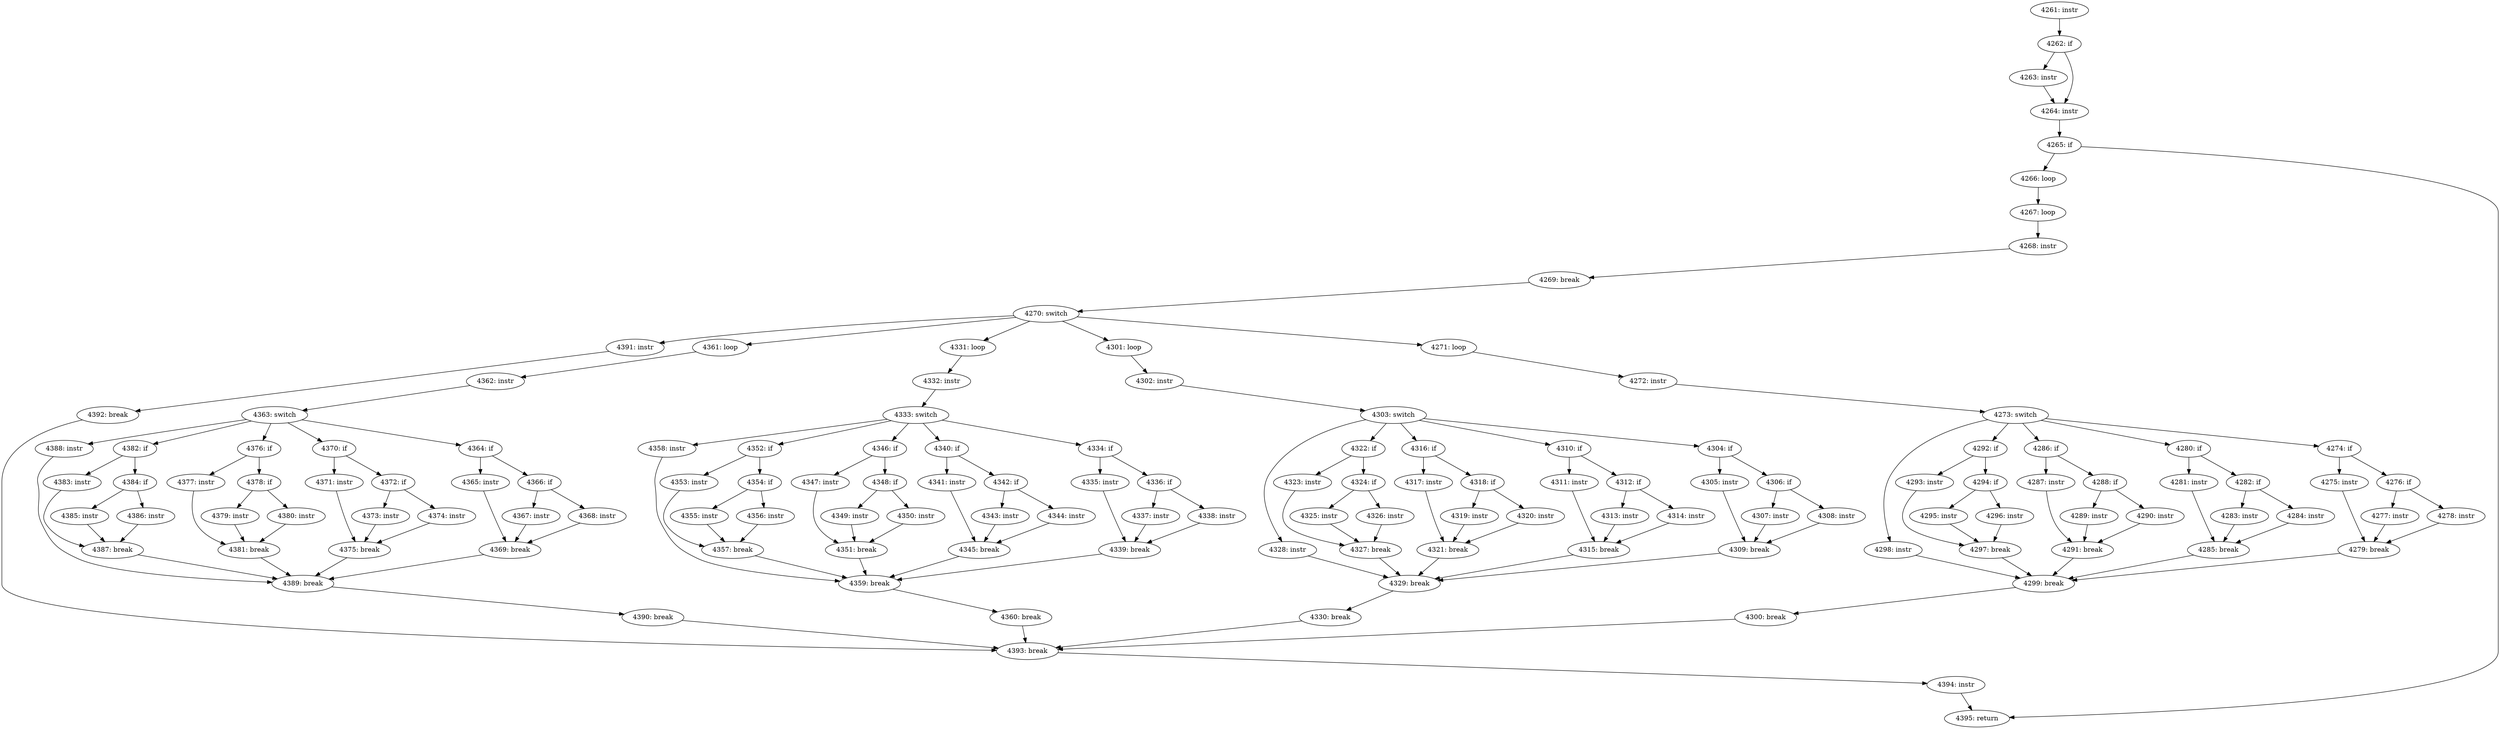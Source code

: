 digraph CFG_tcp_send_challenge_ack {
4261 [label="4261: instr"]
	4261 -> 4262
4262 [label="4262: if"]
	4262 -> 4263
	4262 -> 4264
4263 [label="4263: instr"]
	4263 -> 4264
4264 [label="4264: instr"]
	4264 -> 4265
4265 [label="4265: if"]
	4265 -> 4266
	4265 -> 4395
4266 [label="4266: loop"]
	4266 -> 4267
4267 [label="4267: loop"]
	4267 -> 4268
4268 [label="4268: instr"]
	4268 -> 4269
4269 [label="4269: break"]
	4269 -> 4270
4270 [label="4270: switch"]
	4270 -> 4391
	4270 -> 4361
	4270 -> 4331
	4270 -> 4301
	4270 -> 4271
4271 [label="4271: loop"]
	4271 -> 4272
4272 [label="4272: instr"]
	4272 -> 4273
4273 [label="4273: switch"]
	4273 -> 4298
	4273 -> 4292
	4273 -> 4286
	4273 -> 4280
	4273 -> 4274
4274 [label="4274: if"]
	4274 -> 4275
	4274 -> 4276
4275 [label="4275: instr"]
	4275 -> 4279
4276 [label="4276: if"]
	4276 -> 4277
	4276 -> 4278
4277 [label="4277: instr"]
	4277 -> 4279
4278 [label="4278: instr"]
	4278 -> 4279
4279 [label="4279: break"]
	4279 -> 4299
4280 [label="4280: if"]
	4280 -> 4281
	4280 -> 4282
4281 [label="4281: instr"]
	4281 -> 4285
4282 [label="4282: if"]
	4282 -> 4283
	4282 -> 4284
4283 [label="4283: instr"]
	4283 -> 4285
4284 [label="4284: instr"]
	4284 -> 4285
4285 [label="4285: break"]
	4285 -> 4299
4286 [label="4286: if"]
	4286 -> 4287
	4286 -> 4288
4287 [label="4287: instr"]
	4287 -> 4291
4288 [label="4288: if"]
	4288 -> 4289
	4288 -> 4290
4289 [label="4289: instr"]
	4289 -> 4291
4290 [label="4290: instr"]
	4290 -> 4291
4291 [label="4291: break"]
	4291 -> 4299
4292 [label="4292: if"]
	4292 -> 4293
	4292 -> 4294
4293 [label="4293: instr"]
	4293 -> 4297
4294 [label="4294: if"]
	4294 -> 4295
	4294 -> 4296
4295 [label="4295: instr"]
	4295 -> 4297
4296 [label="4296: instr"]
	4296 -> 4297
4297 [label="4297: break"]
	4297 -> 4299
4298 [label="4298: instr"]
	4298 -> 4299
4299 [label="4299: break"]
	4299 -> 4300
4300 [label="4300: break"]
	4300 -> 4393
4301 [label="4301: loop"]
	4301 -> 4302
4302 [label="4302: instr"]
	4302 -> 4303
4303 [label="4303: switch"]
	4303 -> 4328
	4303 -> 4322
	4303 -> 4316
	4303 -> 4310
	4303 -> 4304
4304 [label="4304: if"]
	4304 -> 4305
	4304 -> 4306
4305 [label="4305: instr"]
	4305 -> 4309
4306 [label="4306: if"]
	4306 -> 4307
	4306 -> 4308
4307 [label="4307: instr"]
	4307 -> 4309
4308 [label="4308: instr"]
	4308 -> 4309
4309 [label="4309: break"]
	4309 -> 4329
4310 [label="4310: if"]
	4310 -> 4311
	4310 -> 4312
4311 [label="4311: instr"]
	4311 -> 4315
4312 [label="4312: if"]
	4312 -> 4313
	4312 -> 4314
4313 [label="4313: instr"]
	4313 -> 4315
4314 [label="4314: instr"]
	4314 -> 4315
4315 [label="4315: break"]
	4315 -> 4329
4316 [label="4316: if"]
	4316 -> 4317
	4316 -> 4318
4317 [label="4317: instr"]
	4317 -> 4321
4318 [label="4318: if"]
	4318 -> 4319
	4318 -> 4320
4319 [label="4319: instr"]
	4319 -> 4321
4320 [label="4320: instr"]
	4320 -> 4321
4321 [label="4321: break"]
	4321 -> 4329
4322 [label="4322: if"]
	4322 -> 4323
	4322 -> 4324
4323 [label="4323: instr"]
	4323 -> 4327
4324 [label="4324: if"]
	4324 -> 4325
	4324 -> 4326
4325 [label="4325: instr"]
	4325 -> 4327
4326 [label="4326: instr"]
	4326 -> 4327
4327 [label="4327: break"]
	4327 -> 4329
4328 [label="4328: instr"]
	4328 -> 4329
4329 [label="4329: break"]
	4329 -> 4330
4330 [label="4330: break"]
	4330 -> 4393
4331 [label="4331: loop"]
	4331 -> 4332
4332 [label="4332: instr"]
	4332 -> 4333
4333 [label="4333: switch"]
	4333 -> 4358
	4333 -> 4352
	4333 -> 4346
	4333 -> 4340
	4333 -> 4334
4334 [label="4334: if"]
	4334 -> 4335
	4334 -> 4336
4335 [label="4335: instr"]
	4335 -> 4339
4336 [label="4336: if"]
	4336 -> 4337
	4336 -> 4338
4337 [label="4337: instr"]
	4337 -> 4339
4338 [label="4338: instr"]
	4338 -> 4339
4339 [label="4339: break"]
	4339 -> 4359
4340 [label="4340: if"]
	4340 -> 4341
	4340 -> 4342
4341 [label="4341: instr"]
	4341 -> 4345
4342 [label="4342: if"]
	4342 -> 4343
	4342 -> 4344
4343 [label="4343: instr"]
	4343 -> 4345
4344 [label="4344: instr"]
	4344 -> 4345
4345 [label="4345: break"]
	4345 -> 4359
4346 [label="4346: if"]
	4346 -> 4347
	4346 -> 4348
4347 [label="4347: instr"]
	4347 -> 4351
4348 [label="4348: if"]
	4348 -> 4349
	4348 -> 4350
4349 [label="4349: instr"]
	4349 -> 4351
4350 [label="4350: instr"]
	4350 -> 4351
4351 [label="4351: break"]
	4351 -> 4359
4352 [label="4352: if"]
	4352 -> 4353
	4352 -> 4354
4353 [label="4353: instr"]
	4353 -> 4357
4354 [label="4354: if"]
	4354 -> 4355
	4354 -> 4356
4355 [label="4355: instr"]
	4355 -> 4357
4356 [label="4356: instr"]
	4356 -> 4357
4357 [label="4357: break"]
	4357 -> 4359
4358 [label="4358: instr"]
	4358 -> 4359
4359 [label="4359: break"]
	4359 -> 4360
4360 [label="4360: break"]
	4360 -> 4393
4361 [label="4361: loop"]
	4361 -> 4362
4362 [label="4362: instr"]
	4362 -> 4363
4363 [label="4363: switch"]
	4363 -> 4388
	4363 -> 4382
	4363 -> 4376
	4363 -> 4370
	4363 -> 4364
4364 [label="4364: if"]
	4364 -> 4365
	4364 -> 4366
4365 [label="4365: instr"]
	4365 -> 4369
4366 [label="4366: if"]
	4366 -> 4367
	4366 -> 4368
4367 [label="4367: instr"]
	4367 -> 4369
4368 [label="4368: instr"]
	4368 -> 4369
4369 [label="4369: break"]
	4369 -> 4389
4370 [label="4370: if"]
	4370 -> 4371
	4370 -> 4372
4371 [label="4371: instr"]
	4371 -> 4375
4372 [label="4372: if"]
	4372 -> 4373
	4372 -> 4374
4373 [label="4373: instr"]
	4373 -> 4375
4374 [label="4374: instr"]
	4374 -> 4375
4375 [label="4375: break"]
	4375 -> 4389
4376 [label="4376: if"]
	4376 -> 4377
	4376 -> 4378
4377 [label="4377: instr"]
	4377 -> 4381
4378 [label="4378: if"]
	4378 -> 4379
	4378 -> 4380
4379 [label="4379: instr"]
	4379 -> 4381
4380 [label="4380: instr"]
	4380 -> 4381
4381 [label="4381: break"]
	4381 -> 4389
4382 [label="4382: if"]
	4382 -> 4383
	4382 -> 4384
4383 [label="4383: instr"]
	4383 -> 4387
4384 [label="4384: if"]
	4384 -> 4385
	4384 -> 4386
4385 [label="4385: instr"]
	4385 -> 4387
4386 [label="4386: instr"]
	4386 -> 4387
4387 [label="4387: break"]
	4387 -> 4389
4388 [label="4388: instr"]
	4388 -> 4389
4389 [label="4389: break"]
	4389 -> 4390
4390 [label="4390: break"]
	4390 -> 4393
4391 [label="4391: instr"]
	4391 -> 4392
4392 [label="4392: break"]
	4392 -> 4393
4393 [label="4393: break"]
	4393 -> 4394
4394 [label="4394: instr"]
	4394 -> 4395
4395 [label="4395: return"]
	
}
